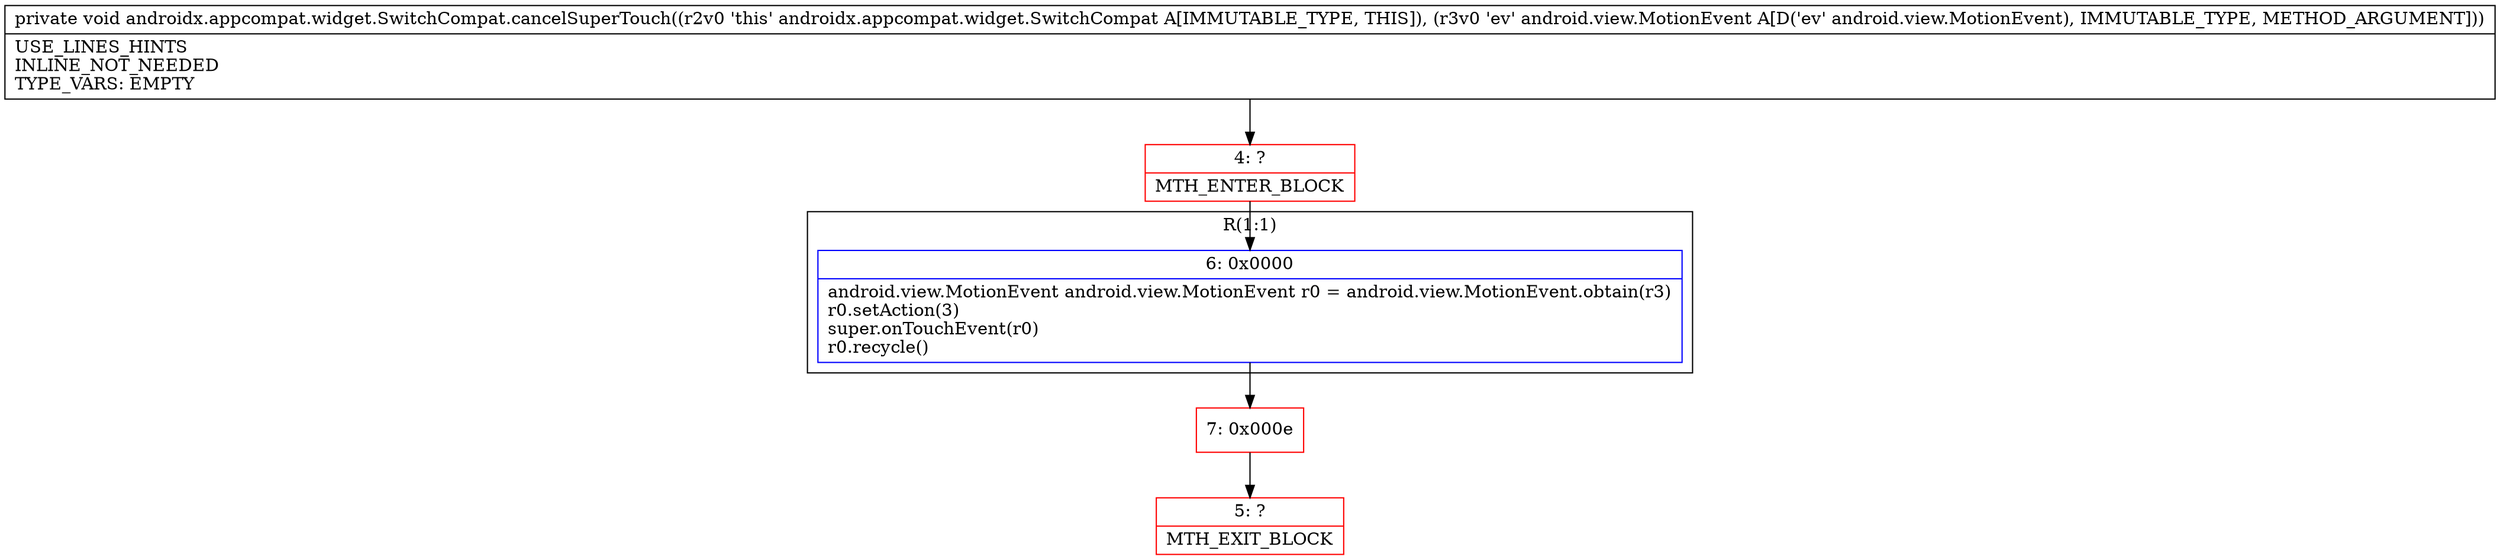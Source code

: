 digraph "CFG forandroidx.appcompat.widget.SwitchCompat.cancelSuperTouch(Landroid\/view\/MotionEvent;)V" {
subgraph cluster_Region_2117839455 {
label = "R(1:1)";
node [shape=record,color=blue];
Node_6 [shape=record,label="{6\:\ 0x0000|android.view.MotionEvent android.view.MotionEvent r0 = android.view.MotionEvent.obtain(r3)\lr0.setAction(3)\lsuper.onTouchEvent(r0)\lr0.recycle()\l}"];
}
Node_4 [shape=record,color=red,label="{4\:\ ?|MTH_ENTER_BLOCK\l}"];
Node_7 [shape=record,color=red,label="{7\:\ 0x000e}"];
Node_5 [shape=record,color=red,label="{5\:\ ?|MTH_EXIT_BLOCK\l}"];
MethodNode[shape=record,label="{private void androidx.appcompat.widget.SwitchCompat.cancelSuperTouch((r2v0 'this' androidx.appcompat.widget.SwitchCompat A[IMMUTABLE_TYPE, THIS]), (r3v0 'ev' android.view.MotionEvent A[D('ev' android.view.MotionEvent), IMMUTABLE_TYPE, METHOD_ARGUMENT]))  | USE_LINES_HINTS\lINLINE_NOT_NEEDED\lTYPE_VARS: EMPTY\l}"];
MethodNode -> Node_4;Node_6 -> Node_7;
Node_4 -> Node_6;
Node_7 -> Node_5;
}

